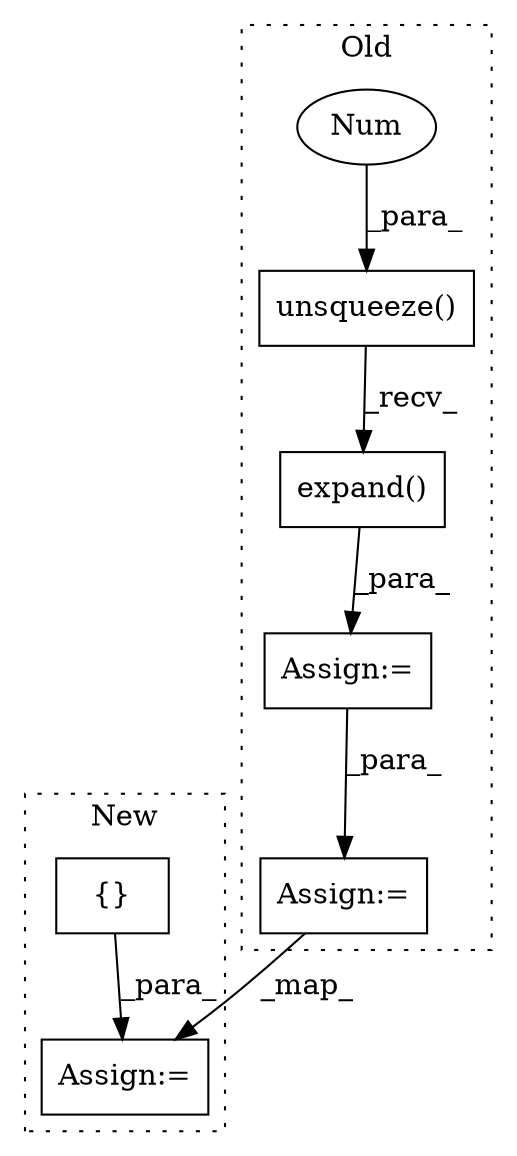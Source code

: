 digraph G {
subgraph cluster0 {
1 [label="expand()" a="75" s="10099,10145" l="35,1" shape="box"];
3 [label="unsqueeze()" a="75" s="10099,10125" l="25,1" shape="box"];
4 [label="Num" a="76" s="10124" l="1" shape="ellipse"];
6 [label="Assign:=" a="68" s="10356" l="3" shape="box"];
7 [label="Assign:=" a="68" s="10176" l="3" shape="box"];
label = "Old";
style="dotted";
}
subgraph cluster1 {
2 [label="{}" a="59" s="10766,10785" l="1,0" shape="box"];
5 [label="Assign:=" a="68" s="10737" l="3" shape="box"];
label = "New";
style="dotted";
}
1 -> 7 [label="_para_"];
2 -> 5 [label="_para_"];
3 -> 1 [label="_recv_"];
4 -> 3 [label="_para_"];
6 -> 5 [label="_map_"];
7 -> 6 [label="_para_"];
}